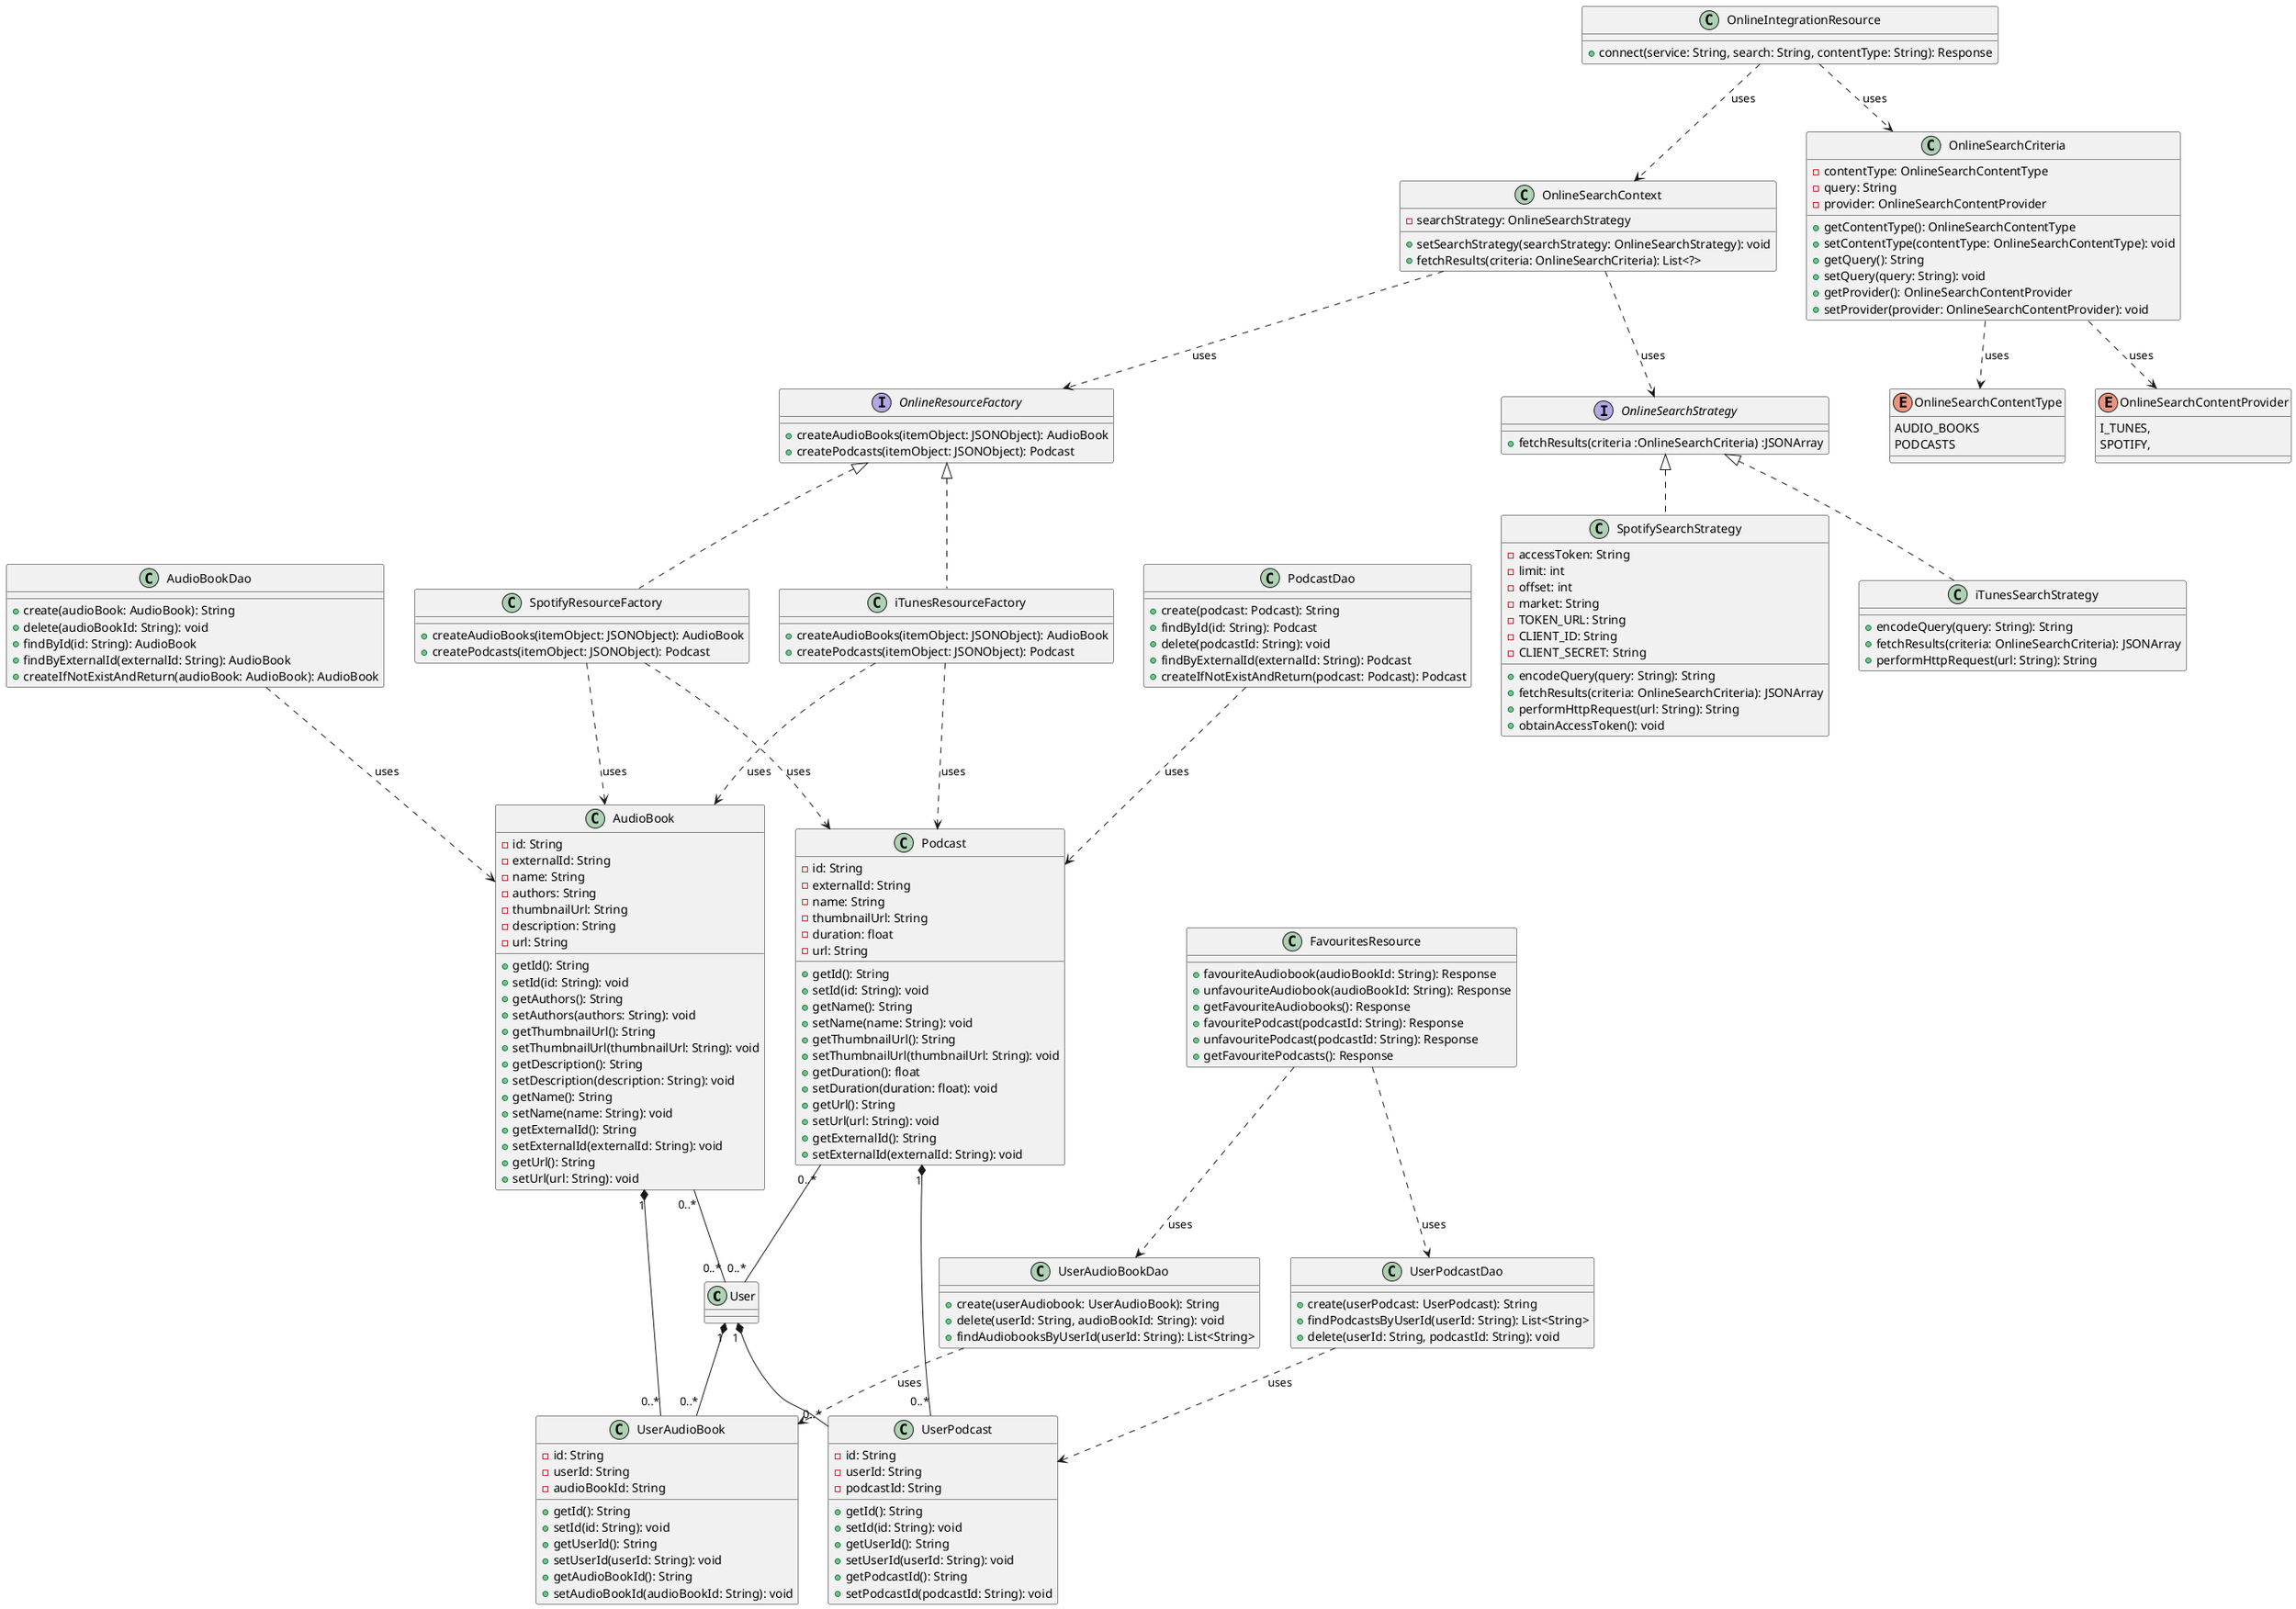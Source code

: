 @startuml 
class User {

}

enum OnlineSearchContentType {
    AUDIO_BOOKS
    PODCASTS
}

enum OnlineSearchContentProvider {
    I_TUNES,
    SPOTIFY,
}

class OnlineSearchCriteria {
    - contentType: OnlineSearchContentType
    - query: String
    - provider: OnlineSearchContentProvider

    + getContentType(): OnlineSearchContentType
    + setContentType(contentType: OnlineSearchContentType): void
    + getQuery(): String
    + setQuery(query: String): void
    + getProvider(): OnlineSearchContentProvider
    + setProvider(provider: OnlineSearchContentProvider): void
}
OnlineSearchCriteria ..> OnlineSearchContentProvider :uses
OnlineSearchCriteria ..> OnlineSearchContentType :uses

class AudioBook {
    - id: String
    - externalId: String
    - name: String
    - authors: String
    - thumbnailUrl: String
    - description: String
    - url: String

    + getId(): String
    + setId(id: String): void
    + getAuthors(): String
    + setAuthors(authors: String): void
    + getThumbnailUrl(): String
    + setThumbnailUrl(thumbnailUrl: String): void
    + getDescription(): String
    + setDescription(description: String): void
    + getName(): String
    + setName(name: String): void
    + getExternalId(): String
    + setExternalId(externalId: String): void
    + getUrl(): String
    + setUrl(url: String): void
}
AudioBook "0..*" -- "0..*" User

class AudioBookDao {
    + create(audioBook: AudioBook): String
    + delete(audioBookId: String): void
    + findById(id: String): AudioBook
    + findByExternalId(externalId: String): AudioBook
    + createIfNotExistAndReturn(audioBook: AudioBook): AudioBook
}
AudioBookDao ..> AudioBook :uses

class Podcast {
    - id: String
    - externalId: String
    - name: String
    - thumbnailUrl: String
    - duration: float
    - url: String

    + getId(): String
    + setId(id: String): void
    + getName(): String
    + setName(name: String): void
    + getThumbnailUrl(): String
    + setThumbnailUrl(thumbnailUrl: String): void
    + getDuration(): float
    + setDuration(duration: float): void
    + getUrl(): String
    + setUrl(url: String): void
    + getExternalId(): String
    + setExternalId(externalId: String): void
}
Podcast "0..*" -- "0..*" User

class PodcastDao {
    + create(podcast: Podcast): String
    + findById(id: String): Podcast
    + delete(podcastId: String): void
    + findByExternalId(externalId: String): Podcast
    + createIfNotExistAndReturn(podcast: Podcast): Podcast
}
PodcastDao ..> Podcast :uses

class UserAudioBook {
    - id: String
    - userId: String
    - audioBookId: String

    + getId(): String
    + setId(id: String): void
    + getUserId(): String
    + setUserId(userId: String): void
    + getAudioBookId(): String
    + setAudioBookId(audioBookId: String): void
}
User "1" *-- "0..*" UserAudioBook
AudioBook "1" *-- "0..*" UserAudioBook

class UserAudioBookDao {
    + create(userAudiobook: UserAudioBook): String
    + delete(userId: String, audioBookId: String): void
    + findAudiobooksByUserId(userId: String): List<String>
}
UserAudioBookDao ..> UserAudioBook :uses

class UserPodcast {
    - id: String
    - userId: String
    - podcastId: String

    + getId(): String
    + setId(id: String): void
    + getUserId(): String
    + setUserId(userId: String): void
    + getPodcastId(): String
    + setPodcastId(podcastId: String): void
}

User "1" *-- "0..*" UserPodcast
Podcast "1" *-- "0..*" UserPodcast

class UserPodcastDao {
    + create(userPodcast: UserPodcast): String
    + findPodcastsByUserId(userId: String): List<String>
    + delete(userId: String, podcastId: String): void
}
UserPodcastDao ..> UserPodcast :uses

interface OnlineResourceFactory {
    + createAudioBooks(itemObject: JSONObject): AudioBook
    + createPodcasts(itemObject: JSONObject): Podcast
}

class SpotifyResourceFactory implements OnlineResourceFactory {
  + createAudioBooks(itemObject: JSONObject): AudioBook
  + createPodcasts(itemObject: JSONObject): Podcast
}
SpotifyResourceFactory ..> AudioBook :uses
SpotifyResourceFactory ..> Podcast :uses

class iTunesResourceFactory implements OnlineResourceFactory {
  + createAudioBooks(itemObject: JSONObject): AudioBook
  + createPodcasts(itemObject: JSONObject): Podcast
}
iTunesResourceFactory ..> AudioBook :uses
iTunesResourceFactory ..> Podcast :uses

interface OnlineSearchStrategy {
  + fetchResults(criteria :OnlineSearchCriteria) :JSONArray
}

class SpotifySearchStrategy implements OnlineSearchStrategy {
    - accessToken: String
    - limit: int
    - offset: int
    - market: String
    - TOKEN_URL: String
    - CLIENT_ID: String
    - CLIENT_SECRET: String

    + encodeQuery(query: String): String
    + fetchResults(criteria: OnlineSearchCriteria): JSONArray
    + performHttpRequest(url: String): String
    + obtainAccessToken(): void
}

class iTunesSearchStrategy implements OnlineSearchStrategy {
    + encodeQuery(query: String): String
    + fetchResults(criteria: OnlineSearchCriteria): JSONArray
    + performHttpRequest(url: String): String
}


class OnlineSearchContext {
    - searchStrategy: OnlineSearchStrategy

    + setSearchStrategy(searchStrategy: OnlineSearchStrategy): void
    + fetchResults(criteria: OnlineSearchCriteria): List<?>
}
OnlineSearchContext ..> OnlineSearchStrategy :uses
OnlineSearchContext ..> OnlineResourceFactory :uses

class FavouritesResource {
    + favouriteAudiobook(audioBookId: String): Response
    + unfavouriteAudiobook(audioBookId: String): Response
    + getFavouriteAudiobooks(): Response
    + favouritePodcast(podcastId: String): Response
    + unfavouritePodcast(podcastId: String): Response
    + getFavouritePodcasts(): Response
}
FavouritesResource ..> UserPodcastDao :uses
FavouritesResource ..> UserAudioBookDao :uses

class OnlineIntegrationResource {
    + connect(service: String, search: String, contentType: String): Response
}
OnlineIntegrationResource ..> OnlineSearchContext :uses
OnlineIntegrationResource ..> OnlineSearchCriteria :uses

' OnlineSearchContext --> OnlineSearchStrategy
' OnlineSearchContext --> OnlineSearchCriteria
' OnlineSearchStrategy <|.. SpotifyResourceFactory
' OnlineSearchStrategy <|.. iTunesResourceFactory
' OnlineSearchCriteria -right-> OnlineSearchContentProvider
' OnlineSearchCriteria -right-> OnlineSearchContentType

@enduml